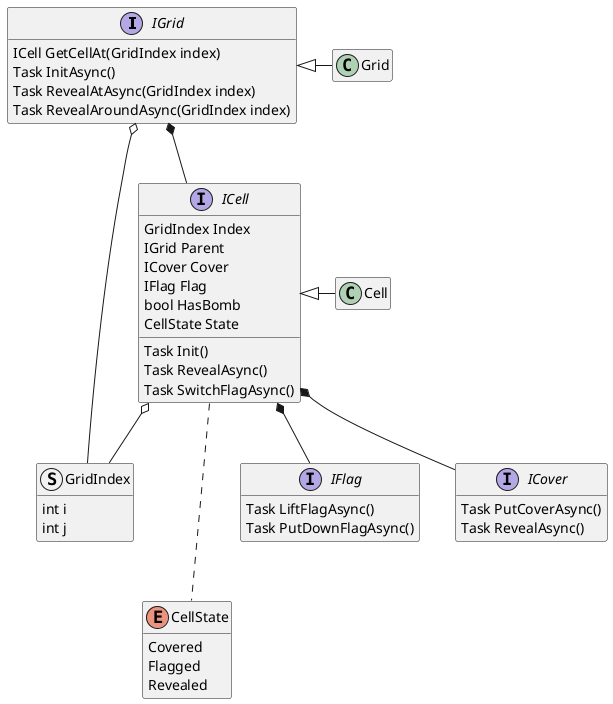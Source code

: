 ﻿@startuml
'https://plantuml.com/class-diagram

hide empty members

interface IGrid
{
    ICell GetCellAt(GridIndex index)
    Task InitAsync()
    Task RevealAtAsync(GridIndex index)
    Task RevealAroundAsync(GridIndex index)
}

IGrid <|- Grid

struct GridIndex
{
    int i
    int j
}

IGrid o-- GridIndex

interface ICell
{
    GridIndex Index
    IGrid Parent
    ICover Cover
    IFlag Flag
    bool HasBomb
    CellState State
    Task Init()
    Task RevealAsync()
    Task SwitchFlagAsync()
}

ICell o-- GridIndex
ICell <|- Cell
ICell .-- CellState

enum CellState
{
    Covered
    Flagged
    Revealed
}

interface IFlag
{
    Task LiftFlagAsync()
    Task PutDownFlagAsync()
}

interface ICover
{
    Task PutCoverAsync()
    Task RevealAsync()
}

IGrid *-- ICell

ICell *-- IFlag
ICell *-- ICover


@enduml